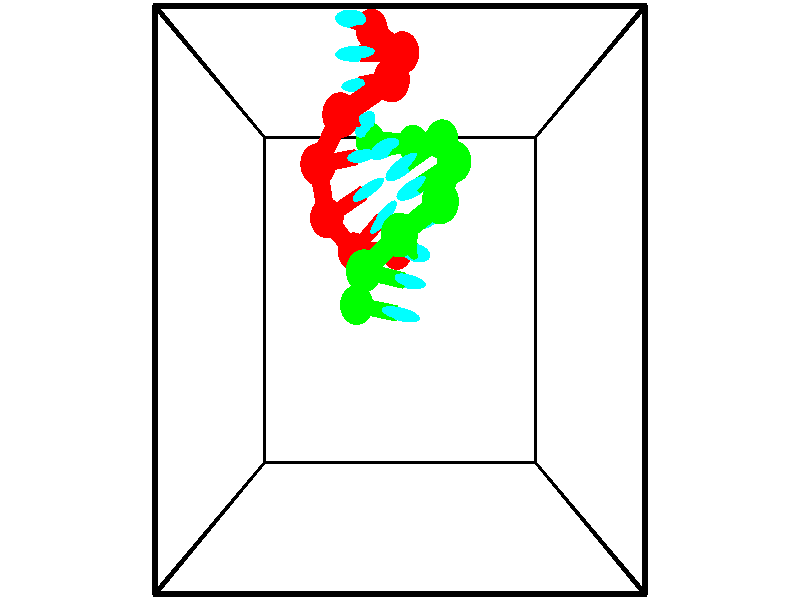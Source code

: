 // switches for output
#declare DRAW_BASES = 1; // possible values are 0, 1; only relevant for DNA ribbons
#declare DRAW_BASES_TYPE = 3; // possible values are 1, 2, 3; only relevant for DNA ribbons
#declare DRAW_FOG = 0; // set to 1 to enable fog

#include "colors.inc"

#include "transforms.inc"
background { rgb <1, 1, 1>}

#default {
   normal{
       ripples 0.25
       frequency 0.20
       turbulence 0.2
       lambda 5
   }
	finish {
		phong 0.1
		phong_size 40.
	}
}

// original window dimensions: 1024x640


// camera settings

camera {
	sky <-0, 1, 0>
	up <-0, 1, 0>
	right 1.6 * <1, 0, 0>
	location <2.5, 2.5, 11.1562>
	look_at <2.5, 2.5, 2.5>
	direction <0, 0, -8.6562>
	angle 67.0682
}


# declare cpy_camera_pos = <2.5, 2.5, 11.1562>;
# if (DRAW_FOG = 1)
fog {
	fog_type 2
	up vnormalize(cpy_camera_pos)
	color rgbt<1,1,1,0.3>
	distance 1e-5
	fog_alt 3e-3
	fog_offset 4
}
# end


// LIGHTS

# declare lum = 6;
global_settings {
	ambient_light rgb lum * <0.05, 0.05, 0.05>
	max_trace_level 15
}# declare cpy_direct_light_amount = 0.25;
light_source
{	1000 * <-1, -1, 1>,
	rgb lum * cpy_direct_light_amount
	parallel
}

light_source
{	1000 * <1, 1, -1>,
	rgb lum * cpy_direct_light_amount
	parallel
}

// strand 0

// nucleotide -1

// particle -1
sphere {
	<2.059431, 6.007145, 1.771582> 0.250000
	pigment { color rgbt <1,0,0,0> }
	no_shadow
}
cylinder {
	<1.903437, 5.943745, 2.134413>,  <1.809840, 5.905704, 2.352111>, 0.100000
	pigment { color rgbt <1,0,0,0> }
	no_shadow
}
cylinder {
	<1.903437, 5.943745, 2.134413>,  <2.059431, 6.007145, 1.771582>, 0.100000
	pigment { color rgbt <1,0,0,0> }
	no_shadow
}

// particle -1
sphere {
	<1.903437, 5.943745, 2.134413> 0.100000
	pigment { color rgbt <1,0,0,0> }
	no_shadow
}
sphere {
	0, 1
	scale<0.080000,0.200000,0.300000>
	matrix <0.130527, -0.984643, -0.115937,
		0.911523, 0.073185, 0.404684,
		-0.389985, -0.158502, 0.907077,
		1.786441, 5.896194, 2.406536>
	pigment { color rgbt <0,1,1,0> }
	no_shadow
}
cylinder {
	<2.535676, 5.549877, 2.220875>,  <2.059431, 6.007145, 1.771582>, 0.130000
	pigment { color rgbt <1,0,0,0> }
	no_shadow
}

// nucleotide -1

// particle -1
sphere {
	<2.535676, 5.549877, 2.220875> 0.250000
	pigment { color rgbt <1,0,0,0> }
	no_shadow
}
cylinder {
	<2.148613, 5.511410, 2.314159>,  <1.916375, 5.488329, 2.370130>, 0.100000
	pigment { color rgbt <1,0,0,0> }
	no_shadow
}
cylinder {
	<2.148613, 5.511410, 2.314159>,  <2.535676, 5.549877, 2.220875>, 0.100000
	pigment { color rgbt <1,0,0,0> }
	no_shadow
}

// particle -1
sphere {
	<2.148613, 5.511410, 2.314159> 0.100000
	pigment { color rgbt <1,0,0,0> }
	no_shadow
}
sphere {
	0, 1
	scale<0.080000,0.200000,0.300000>
	matrix <0.078630, -0.993410, -0.083386,
		0.239694, -0.062352, 0.968844,
		-0.967659, -0.096167, 0.233212,
		1.858315, 5.482560, 2.384123>
	pigment { color rgbt <0,1,1,0> }
	no_shadow
}
cylinder {
	<2.385543, 5.026732, 2.843061>,  <2.535676, 5.549877, 2.220875>, 0.130000
	pigment { color rgbt <1,0,0,0> }
	no_shadow
}

// nucleotide -1

// particle -1
sphere {
	<2.385543, 5.026732, 2.843061> 0.250000
	pigment { color rgbt <1,0,0,0> }
	no_shadow
}
cylinder {
	<2.102493, 5.074661, 2.564519>,  <1.932663, 5.103419, 2.397394>, 0.100000
	pigment { color rgbt <1,0,0,0> }
	no_shadow
}
cylinder {
	<2.102493, 5.074661, 2.564519>,  <2.385543, 5.026732, 2.843061>, 0.100000
	pigment { color rgbt <1,0,0,0> }
	no_shadow
}

// particle -1
sphere {
	<2.102493, 5.074661, 2.564519> 0.100000
	pigment { color rgbt <1,0,0,0> }
	no_shadow
}
sphere {
	0, 1
	scale<0.080000,0.200000,0.300000>
	matrix <0.061397, -0.971362, -0.229535,
		-0.703916, -0.205179, 0.680003,
		-0.707624, 0.119823, -0.696355,
		1.890206, 5.110608, 2.355613>
	pigment { color rgbt <0,1,1,0> }
	no_shadow
}
cylinder {
	<1.692739, 4.600100, 2.926347>,  <2.385543, 5.026732, 2.843061>, 0.130000
	pigment { color rgbt <1,0,0,0> }
	no_shadow
}

// nucleotide -1

// particle -1
sphere {
	<1.692739, 4.600100, 2.926347> 0.250000
	pigment { color rgbt <1,0,0,0> }
	no_shadow
}
cylinder {
	<1.802992, 4.666836, 2.547677>,  <1.869144, 4.706878, 2.320475>, 0.100000
	pigment { color rgbt <1,0,0,0> }
	no_shadow
}
cylinder {
	<1.802992, 4.666836, 2.547677>,  <1.692739, 4.600100, 2.926347>, 0.100000
	pigment { color rgbt <1,0,0,0> }
	no_shadow
}

// particle -1
sphere {
	<1.802992, 4.666836, 2.547677> 0.100000
	pigment { color rgbt <1,0,0,0> }
	no_shadow
}
sphere {
	0, 1
	scale<0.080000,0.200000,0.300000>
	matrix <0.020009, -0.985605, -0.167876,
		-0.961055, 0.027330, -0.275003,
		0.275633, 0.166841, -0.946674,
		1.885682, 4.716888, 2.263675>
	pigment { color rgbt <0,1,1,0> }
	no_shadow
}
cylinder {
	<1.327782, 4.112664, 2.523617>,  <1.692739, 4.600100, 2.926347>, 0.130000
	pigment { color rgbt <1,0,0,0> }
	no_shadow
}

// nucleotide -1

// particle -1
sphere {
	<1.327782, 4.112664, 2.523617> 0.250000
	pigment { color rgbt <1,0,0,0> }
	no_shadow
}
cylinder {
	<1.641827, 4.211681, 2.296523>,  <1.830253, 4.271092, 2.160267>, 0.100000
	pigment { color rgbt <1,0,0,0> }
	no_shadow
}
cylinder {
	<1.641827, 4.211681, 2.296523>,  <1.327782, 4.112664, 2.523617>, 0.100000
	pigment { color rgbt <1,0,0,0> }
	no_shadow
}

// particle -1
sphere {
	<1.641827, 4.211681, 2.296523> 0.100000
	pigment { color rgbt <1,0,0,0> }
	no_shadow
}
sphere {
	0, 1
	scale<0.080000,0.200000,0.300000>
	matrix <0.176257, -0.968053, -0.178346,
		-0.593745, 0.039954, -0.803661,
		0.785112, 0.247543, -0.567734,
		1.877360, 4.285944, 2.126203>
	pigment { color rgbt <0,1,1,0> }
	no_shadow
}
cylinder {
	<1.402108, 3.523676, 2.096134>,  <1.327782, 4.112664, 2.523617>, 0.130000
	pigment { color rgbt <1,0,0,0> }
	no_shadow
}

// nucleotide -1

// particle -1
sphere {
	<1.402108, 3.523676, 2.096134> 0.250000
	pigment { color rgbt <1,0,0,0> }
	no_shadow
}
cylinder {
	<1.743402, 3.727367, 2.051100>,  <1.948179, 3.849582, 2.024079>, 0.100000
	pigment { color rgbt <1,0,0,0> }
	no_shadow
}
cylinder {
	<1.743402, 3.727367, 2.051100>,  <1.402108, 3.523676, 2.096134>, 0.100000
	pigment { color rgbt <1,0,0,0> }
	no_shadow
}

// particle -1
sphere {
	<1.743402, 3.727367, 2.051100> 0.100000
	pigment { color rgbt <1,0,0,0> }
	no_shadow
}
sphere {
	0, 1
	scale<0.080000,0.200000,0.300000>
	matrix <0.488310, -0.855866, -0.170432,
		-0.183147, 0.090442, -0.978916,
		0.853235, 0.509229, -0.112585,
		1.999373, 3.880136, 2.017324>
	pigment { color rgbt <0,1,1,0> }
	no_shadow
}
cylinder {
	<1.765595, 3.141423, 1.594349>,  <1.402108, 3.523676, 2.096134>, 0.130000
	pigment { color rgbt <1,0,0,0> }
	no_shadow
}

// nucleotide -1

// particle -1
sphere {
	<1.765595, 3.141423, 1.594349> 0.250000
	pigment { color rgbt <1,0,0,0> }
	no_shadow
}
cylinder {
	<2.036182, 3.378250, 1.769549>,  <2.198535, 3.520347, 1.874669>, 0.100000
	pigment { color rgbt <1,0,0,0> }
	no_shadow
}
cylinder {
	<2.036182, 3.378250, 1.769549>,  <1.765595, 3.141423, 1.594349>, 0.100000
	pigment { color rgbt <1,0,0,0> }
	no_shadow
}

// particle -1
sphere {
	<2.036182, 3.378250, 1.769549> 0.100000
	pigment { color rgbt <1,0,0,0> }
	no_shadow
}
sphere {
	0, 1
	scale<0.080000,0.200000,0.300000>
	matrix <0.725738, -0.637073, -0.259699,
		0.125278, 0.493551, -0.860647,
		0.676469, 0.592069, 0.438000,
		2.239123, 3.555871, 1.900949>
	pigment { color rgbt <0,1,1,0> }
	no_shadow
}
cylinder {
	<2.448125, 3.165774, 1.165583>,  <1.765595, 3.141423, 1.594349>, 0.130000
	pigment { color rgbt <1,0,0,0> }
	no_shadow
}

// nucleotide -1

// particle -1
sphere {
	<2.448125, 3.165774, 1.165583> 0.250000
	pigment { color rgbt <1,0,0,0> }
	no_shadow
}
cylinder {
	<2.564810, 3.264328, 1.535275>,  <2.634820, 3.323460, 1.757089>, 0.100000
	pigment { color rgbt <1,0,0,0> }
	no_shadow
}
cylinder {
	<2.564810, 3.264328, 1.535275>,  <2.448125, 3.165774, 1.165583>, 0.100000
	pigment { color rgbt <1,0,0,0> }
	no_shadow
}

// particle -1
sphere {
	<2.564810, 3.264328, 1.535275> 0.100000
	pigment { color rgbt <1,0,0,0> }
	no_shadow
}
sphere {
	0, 1
	scale<0.080000,0.200000,0.300000>
	matrix <0.791926, -0.604110, -0.088907,
		0.536430, 0.757857, -0.371343,
		0.291711, 0.246384, 0.924229,
		2.652323, 3.338243, 1.812543>
	pigment { color rgbt <0,1,1,0> }
	no_shadow
}
// strand 1

// nucleotide -1

// particle -1
sphere {
	<1.848759, 2.437095, 2.085998> 0.250000
	pigment { color rgbt <0,1,0,0> }
	no_shadow
}
cylinder {
	<2.223053, 2.373680, 2.212024>,  <2.447629, 2.335631, 2.287639>, 0.100000
	pigment { color rgbt <0,1,0,0> }
	no_shadow
}
cylinder {
	<2.223053, 2.373680, 2.212024>,  <1.848759, 2.437095, 2.085998>, 0.100000
	pigment { color rgbt <0,1,0,0> }
	no_shadow
}

// particle -1
sphere {
	<2.223053, 2.373680, 2.212024> 0.100000
	pigment { color rgbt <0,1,0,0> }
	no_shadow
}
sphere {
	0, 1
	scale<0.080000,0.200000,0.300000>
	matrix <0.207532, 0.969767, -0.128386,
		-0.285185, 0.185521, 0.940347,
		0.935735, -0.158538, 0.315064,
		2.503773, 2.326119, 2.306543>
	pigment { color rgbt <0,1,1,0> }
	no_shadow
}
cylinder {
	<1.993046, 2.840298, 2.707149>,  <1.848759, 2.437095, 2.085998>, 0.130000
	pigment { color rgbt <0,1,0,0> }
	no_shadow
}

// nucleotide -1

// particle -1
sphere {
	<1.993046, 2.840298, 2.707149> 0.250000
	pigment { color rgbt <0,1,0,0> }
	no_shadow
}
cylinder {
	<2.339836, 2.775116, 2.518767>,  <2.547910, 2.736006, 2.405738>, 0.100000
	pigment { color rgbt <0,1,0,0> }
	no_shadow
}
cylinder {
	<2.339836, 2.775116, 2.518767>,  <1.993046, 2.840298, 2.707149>, 0.100000
	pigment { color rgbt <0,1,0,0> }
	no_shadow
}

// particle -1
sphere {
	<2.339836, 2.775116, 2.518767> 0.100000
	pigment { color rgbt <0,1,0,0> }
	no_shadow
}
sphere {
	0, 1
	scale<0.080000,0.200000,0.300000>
	matrix <0.108837, 0.984128, -0.140163,
		0.486320, 0.070261, 0.870951,
		0.866976, -0.162956, -0.470954,
		2.599929, 2.726229, 2.377481>
	pigment { color rgbt <0,1,1,0> }
	no_shadow
}
cylinder {
	<2.488842, 3.226620, 3.051649>,  <1.993046, 2.840298, 2.707149>, 0.130000
	pigment { color rgbt <0,1,0,0> }
	no_shadow
}

// nucleotide -1

// particle -1
sphere {
	<2.488842, 3.226620, 3.051649> 0.250000
	pigment { color rgbt <0,1,0,0> }
	no_shadow
}
cylinder {
	<2.626518, 3.135391, 2.687338>,  <2.709124, 3.080654, 2.468752>, 0.100000
	pigment { color rgbt <0,1,0,0> }
	no_shadow
}
cylinder {
	<2.626518, 3.135391, 2.687338>,  <2.488842, 3.226620, 3.051649>, 0.100000
	pigment { color rgbt <0,1,0,0> }
	no_shadow
}

// particle -1
sphere {
	<2.626518, 3.135391, 2.687338> 0.100000
	pigment { color rgbt <0,1,0,0> }
	no_shadow
}
sphere {
	0, 1
	scale<0.080000,0.200000,0.300000>
	matrix <0.071856, 0.973602, -0.216649,
		0.936146, 0.009125, 0.351493,
		0.344191, -0.228072, -0.910778,
		2.729776, 3.066970, 2.414105>
	pigment { color rgbt <0,1,1,0> }
	no_shadow
}
cylinder {
	<3.042108, 3.600655, 3.027185>,  <2.488842, 3.226620, 3.051649>, 0.130000
	pigment { color rgbt <0,1,0,0> }
	no_shadow
}

// nucleotide -1

// particle -1
sphere {
	<3.042108, 3.600655, 3.027185> 0.250000
	pigment { color rgbt <0,1,0,0> }
	no_shadow
}
cylinder {
	<2.923790, 3.525505, 2.652547>,  <2.852799, 3.480415, 2.427765>, 0.100000
	pigment { color rgbt <0,1,0,0> }
	no_shadow
}
cylinder {
	<2.923790, 3.525505, 2.652547>,  <3.042108, 3.600655, 3.027185>, 0.100000
	pigment { color rgbt <0,1,0,0> }
	no_shadow
}

// particle -1
sphere {
	<2.923790, 3.525505, 2.652547> 0.100000
	pigment { color rgbt <0,1,0,0> }
	no_shadow
}
sphere {
	0, 1
	scale<0.080000,0.200000,0.300000>
	matrix <-0.035928, 0.981963, -0.185629,
		0.954575, -0.021258, -0.297210,
		-0.295796, -0.187875, -0.936594,
		2.835051, 3.469142, 2.371569>
	pigment { color rgbt <0,1,1,0> }
	no_shadow
}
cylinder {
	<3.279890, 4.162402, 2.426167>,  <3.042108, 3.600655, 3.027185>, 0.130000
	pigment { color rgbt <0,1,0,0> }
	no_shadow
}

// nucleotide -1

// particle -1
sphere {
	<3.279890, 4.162402, 2.426167> 0.250000
	pigment { color rgbt <0,1,0,0> }
	no_shadow
}
cylinder {
	<2.955090, 4.009323, 2.249895>,  <2.760210, 3.917476, 2.144132>, 0.100000
	pigment { color rgbt <0,1,0,0> }
	no_shadow
}
cylinder {
	<2.955090, 4.009323, 2.249895>,  <3.279890, 4.162402, 2.426167>, 0.100000
	pigment { color rgbt <0,1,0,0> }
	no_shadow
}

// particle -1
sphere {
	<2.955090, 4.009323, 2.249895> 0.100000
	pigment { color rgbt <0,1,0,0> }
	no_shadow
}
sphere {
	0, 1
	scale<0.080000,0.200000,0.300000>
	matrix <-0.305509, 0.922024, -0.237775,
		0.497313, -0.058442, -0.865600,
		-0.812000, -0.382697, -0.440680,
		2.711490, 3.894514, 2.117691>
	pigment { color rgbt <0,1,1,0> }
	no_shadow
}
cylinder {
	<3.142374, 4.554163, 1.890378>,  <3.279890, 4.162402, 2.426167>, 0.130000
	pigment { color rgbt <0,1,0,0> }
	no_shadow
}

// nucleotide -1

// particle -1
sphere {
	<3.142374, 4.554163, 1.890378> 0.250000
	pigment { color rgbt <0,1,0,0> }
	no_shadow
}
cylinder {
	<2.798119, 4.350655, 1.898895>,  <2.591565, 4.228549, 1.904005>, 0.100000
	pigment { color rgbt <0,1,0,0> }
	no_shadow
}
cylinder {
	<2.798119, 4.350655, 1.898895>,  <3.142374, 4.554163, 1.890378>, 0.100000
	pigment { color rgbt <0,1,0,0> }
	no_shadow
}

// particle -1
sphere {
	<2.798119, 4.350655, 1.898895> 0.100000
	pigment { color rgbt <0,1,0,0> }
	no_shadow
}
sphere {
	0, 1
	scale<0.080000,0.200000,0.300000>
	matrix <-0.496688, 0.829511, -0.255368,
		0.112263, -0.230355, -0.966609,
		-0.860638, -0.508772, 0.021291,
		2.539927, 4.198023, 1.905282>
	pigment { color rgbt <0,1,1,0> }
	no_shadow
}
cylinder {
	<2.712408, 4.650147, 1.209680>,  <3.142374, 4.554163, 1.890378>, 0.130000
	pigment { color rgbt <0,1,0,0> }
	no_shadow
}

// nucleotide -1

// particle -1
sphere {
	<2.712408, 4.650147, 1.209680> 0.250000
	pigment { color rgbt <0,1,0,0> }
	no_shadow
}
cylinder {
	<2.454880, 4.546997, 1.497846>,  <2.300363, 4.485107, 1.670745>, 0.100000
	pigment { color rgbt <0,1,0,0> }
	no_shadow
}
cylinder {
	<2.454880, 4.546997, 1.497846>,  <2.712408, 4.650147, 1.209680>, 0.100000
	pigment { color rgbt <0,1,0,0> }
	no_shadow
}

// particle -1
sphere {
	<2.454880, 4.546997, 1.497846> 0.100000
	pigment { color rgbt <0,1,0,0> }
	no_shadow
}
sphere {
	0, 1
	scale<0.080000,0.200000,0.300000>
	matrix <-0.531560, 0.827961, -0.178674,
		-0.550399, -0.497977, -0.670134,
		-0.643821, -0.257875, 0.720414,
		2.261734, 4.469635, 1.713970>
	pigment { color rgbt <0,1,1,0> }
	no_shadow
}
cylinder {
	<1.996850, 4.752127, 0.914991>,  <2.712408, 4.650147, 1.209680>, 0.130000
	pigment { color rgbt <0,1,0,0> }
	no_shadow
}

// nucleotide -1

// particle -1
sphere {
	<1.996850, 4.752127, 0.914991> 0.250000
	pigment { color rgbt <0,1,0,0> }
	no_shadow
}
cylinder {
	<1.970329, 4.786880, 1.312595>,  <1.954417, 4.807733, 1.551157>, 0.100000
	pigment { color rgbt <0,1,0,0> }
	no_shadow
}
cylinder {
	<1.970329, 4.786880, 1.312595>,  <1.996850, 4.752127, 0.914991>, 0.100000
	pigment { color rgbt <0,1,0,0> }
	no_shadow
}

// particle -1
sphere {
	<1.970329, 4.786880, 1.312595> 0.100000
	pigment { color rgbt <0,1,0,0> }
	no_shadow
}
sphere {
	0, 1
	scale<0.080000,0.200000,0.300000>
	matrix <-0.682717, 0.722553, -0.108694,
		-0.727668, -0.685834, 0.011410,
		-0.066302, 0.086883, 0.994010,
		1.950439, 4.812945, 1.610798>
	pigment { color rgbt <0,1,1,0> }
	no_shadow
}
// box output
cylinder {
	<0.000000, 0.000000, 0.000000>,  <5.000000, 0.000000, 0.000000>, 0.025000
	pigment { color rgbt <0,0,0,0> }
	no_shadow
}
cylinder {
	<0.000000, 0.000000, 0.000000>,  <0.000000, 5.000000, 0.000000>, 0.025000
	pigment { color rgbt <0,0,0,0> }
	no_shadow
}
cylinder {
	<0.000000, 0.000000, 0.000000>,  <0.000000, 0.000000, 5.000000>, 0.025000
	pigment { color rgbt <0,0,0,0> }
	no_shadow
}
cylinder {
	<5.000000, 5.000000, 5.000000>,  <0.000000, 5.000000, 5.000000>, 0.025000
	pigment { color rgbt <0,0,0,0> }
	no_shadow
}
cylinder {
	<5.000000, 5.000000, 5.000000>,  <5.000000, 0.000000, 5.000000>, 0.025000
	pigment { color rgbt <0,0,0,0> }
	no_shadow
}
cylinder {
	<5.000000, 5.000000, 5.000000>,  <5.000000, 5.000000, 0.000000>, 0.025000
	pigment { color rgbt <0,0,0,0> }
	no_shadow
}
cylinder {
	<0.000000, 0.000000, 5.000000>,  <0.000000, 5.000000, 5.000000>, 0.025000
	pigment { color rgbt <0,0,0,0> }
	no_shadow
}
cylinder {
	<0.000000, 0.000000, 5.000000>,  <5.000000, 0.000000, 5.000000>, 0.025000
	pigment { color rgbt <0,0,0,0> }
	no_shadow
}
cylinder {
	<5.000000, 5.000000, 0.000000>,  <0.000000, 5.000000, 0.000000>, 0.025000
	pigment { color rgbt <0,0,0,0> }
	no_shadow
}
cylinder {
	<5.000000, 5.000000, 0.000000>,  <5.000000, 0.000000, 0.000000>, 0.025000
	pigment { color rgbt <0,0,0,0> }
	no_shadow
}
cylinder {
	<5.000000, 0.000000, 5.000000>,  <5.000000, 0.000000, 0.000000>, 0.025000
	pigment { color rgbt <0,0,0,0> }
	no_shadow
}
cylinder {
	<0.000000, 5.000000, 0.000000>,  <0.000000, 5.000000, 5.000000>, 0.025000
	pigment { color rgbt <0,0,0,0> }
	no_shadow
}
// end of box output
